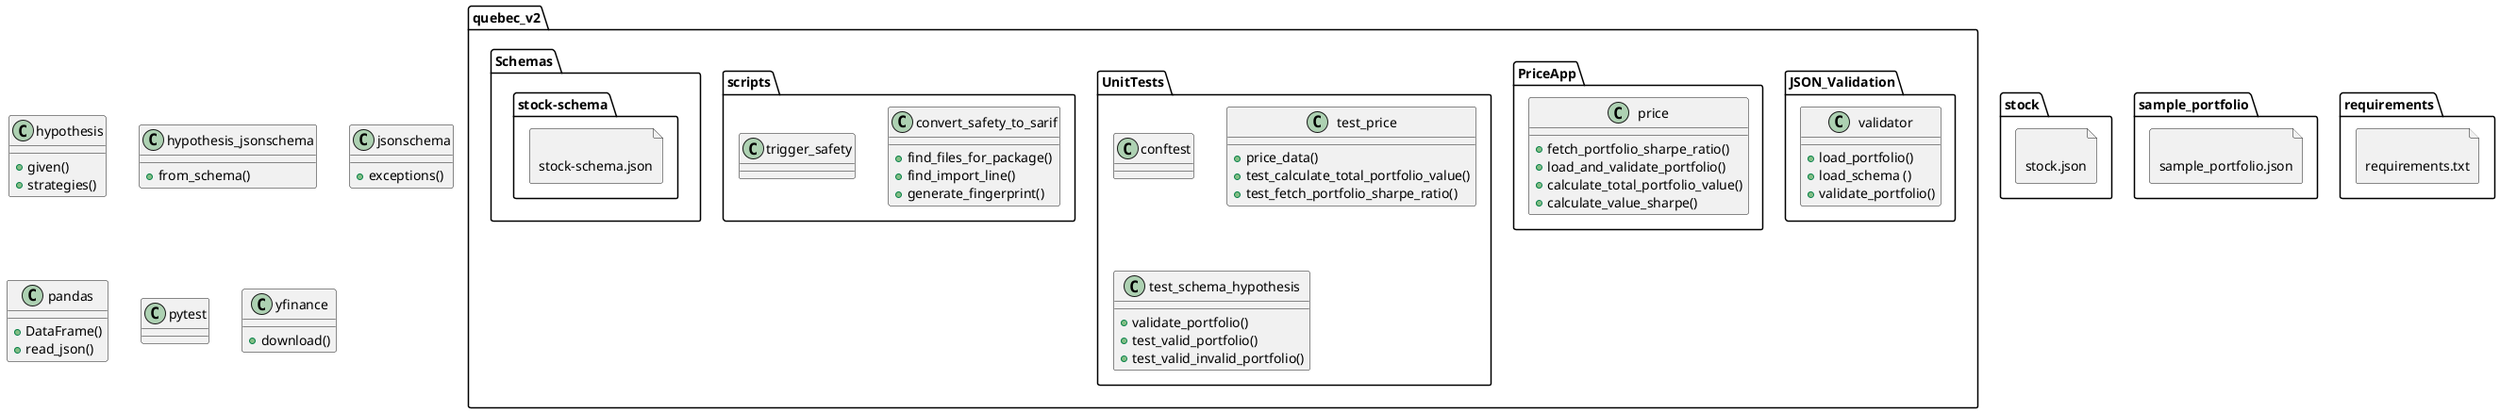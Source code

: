 @startuml modules_diagram

' Allow mixing classes and other UML elements (like files)
allowmixing

' Define the package structure
package "quebec_v2" {
    package "JSON_Validation" {
        class "validator" {
        ' Defined functions
        + load_portfolio()
        + load_schema ()
        + validate_portfolio()
        }
    }
    package "PriceApp" {
        class "price" {
        ' Defined functions
        + fetch_portfolio_sharpe_ratio()
        + load_and_validate_portfolio()
        + calculate_total_portfolio_value()
        + calculate_value_sharpe()
        }
    }
    package "UnitTests" {
        class "conftest"
        class "test_price" {
        ' Defined functions
        + price_data()
        + test_calculate_total_portfolio_value()
        + test_fetch_portfolio_sharpe_ratio()
        }
        class "test_schema_hypothesis" {
        ' Defined functions
         + validate_portfolio()
         + test_valid_portfolio()
         + test_valid_invalid_portfolio()
        }

    }
    package "scripts" {
        class "convert_safety_to_sarif" {
        ' Defined functions
        + find_files_for_package()
        + find_import_line()
        + generate_fingerprint()
        }
        class "trigger_safety"
    }
    package "Schemas" {
        ' Marking as a data class (JSON)'
        file "stock-schema.json" << (S, #FFAAAA) >>
    }
}

' Define external dependencies as classes
class "hypothesis" {
    ' Defined methods
    + given()
    + strategies()
}

class "hypothesis_jsonschema" {
    ' Defined methods
    + from_schema()
}


class "jsonschema" {
    ' Defined methods
    + exceptions()
}

class "pandas" {
    ' Defined methods
    + DataFrame()
    + read_json()
}
class "pytest" {
    ' Defined methods
}
class "yfinance" {
    ' Defined methods
    + download()
}

' Add standalone files
file "stock.json" << (S, #FFAAAA) >>
file "sample_portfolio.json" << (S, #FFAAAA) >>
file "requirements.txt" << (T, #FFFFFF) >>

@enduml
